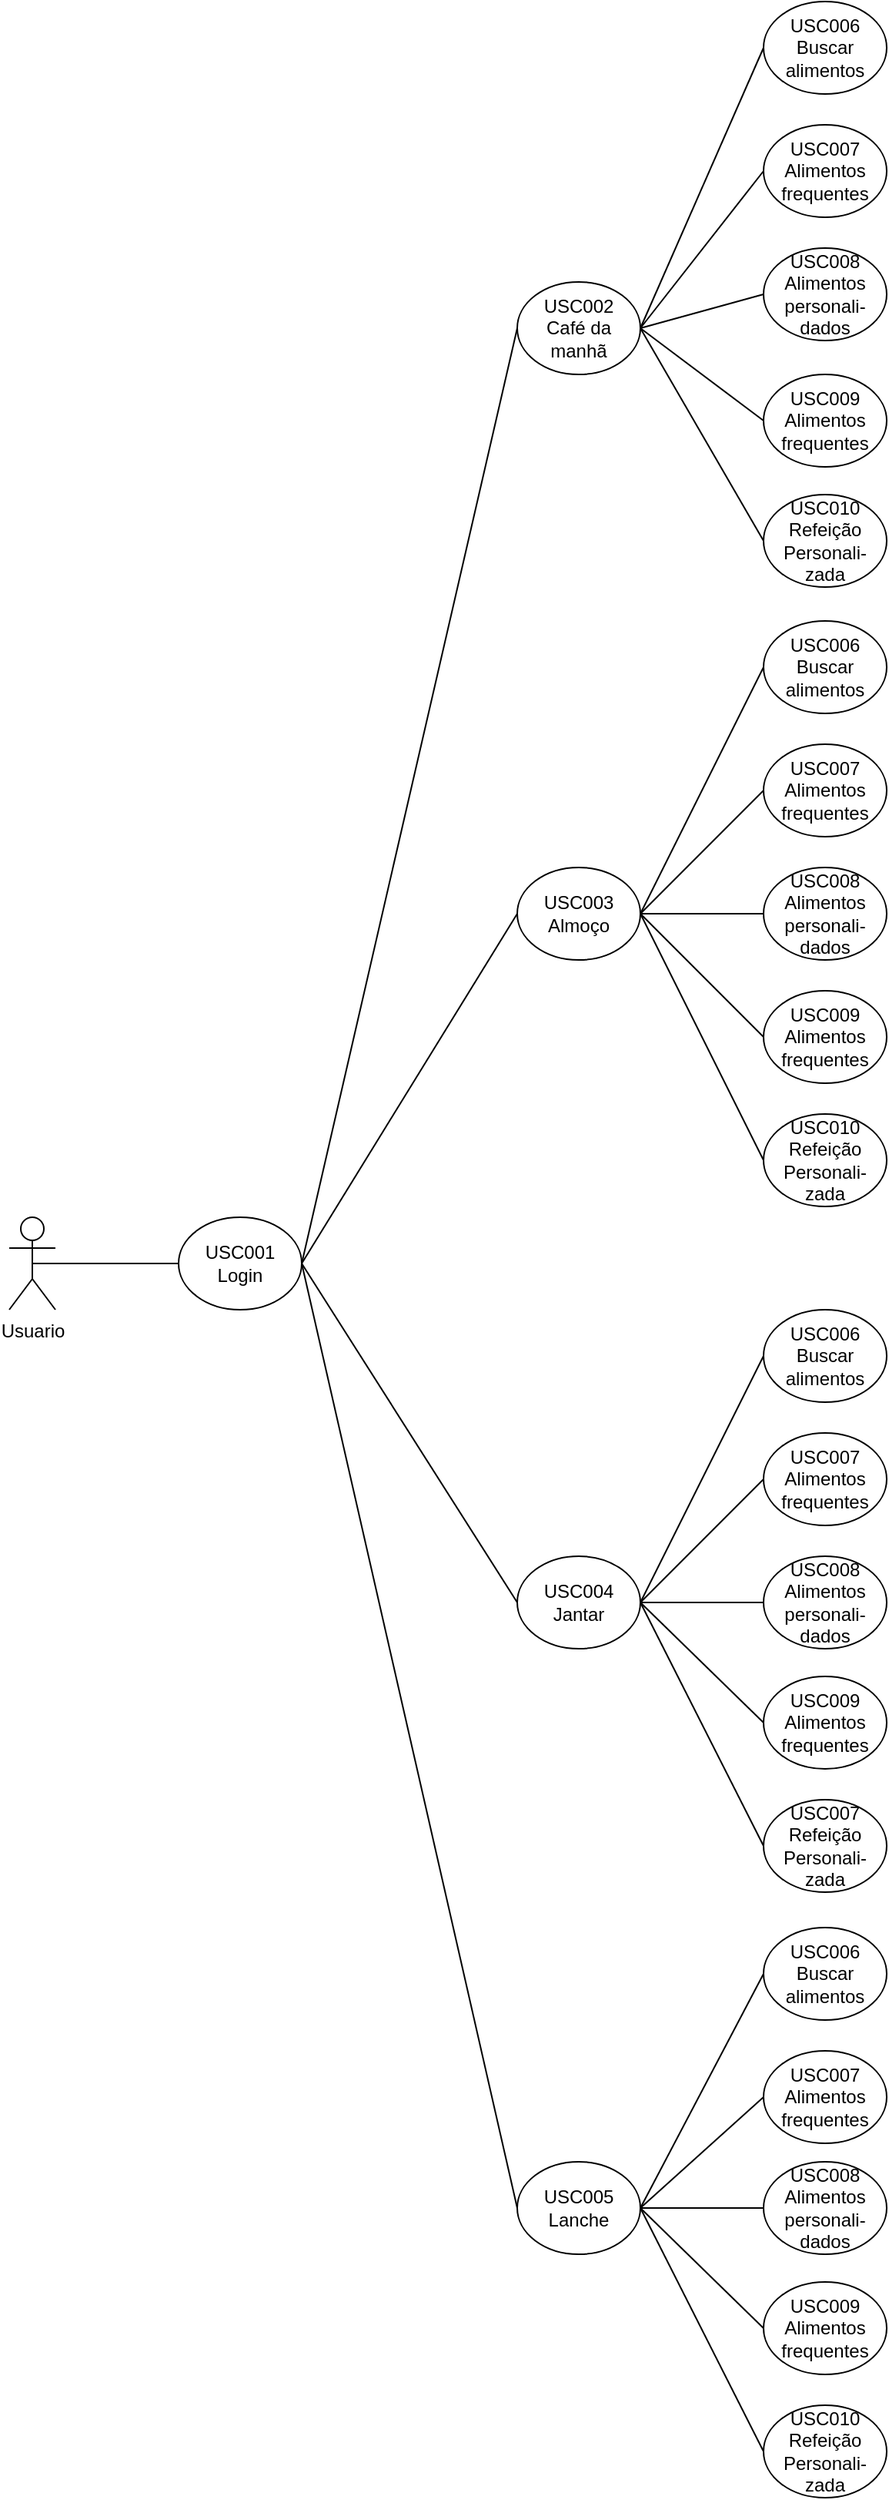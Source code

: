 <mxfile version="26.2.14">
  <diagram name="Página-1" id="x-2YHEiGtUuAu708nRld">
    <mxGraphModel dx="1172" dy="927" grid="1" gridSize="10" guides="1" tooltips="1" connect="1" arrows="1" fold="1" page="1" pageScale="1" pageWidth="2336" pageHeight="1654" math="0" shadow="0">
      <root>
        <mxCell id="0" />
        <mxCell id="1" parent="0" />
        <mxCell id="iOlNJ4PKD2sdGlTA0boe-1" value="Usuario" style="shape=umlActor;verticalLabelPosition=bottom;verticalAlign=top;html=1;outlineConnect=0;" vertex="1" parent="1">
          <mxGeometry x="30" y="799" width="30" height="60" as="geometry" />
        </mxCell>
        <mxCell id="iOlNJ4PKD2sdGlTA0boe-2" value="USC001&lt;div&gt;Login&lt;/div&gt;" style="ellipse;whiteSpace=wrap;html=1;" vertex="1" parent="1">
          <mxGeometry x="140" y="799" width="80" height="60" as="geometry" />
        </mxCell>
        <mxCell id="iOlNJ4PKD2sdGlTA0boe-3" value="USC002&lt;div&gt;Café da manhã&lt;/div&gt;" style="ellipse;whiteSpace=wrap;html=1;" vertex="1" parent="1">
          <mxGeometry x="360" y="192" width="80" height="60" as="geometry" />
        </mxCell>
        <mxCell id="iOlNJ4PKD2sdGlTA0boe-4" value="USC003&lt;div&gt;Almoço&lt;/div&gt;" style="ellipse;whiteSpace=wrap;html=1;" vertex="1" parent="1">
          <mxGeometry x="360" y="572" width="80" height="60" as="geometry" />
        </mxCell>
        <mxCell id="iOlNJ4PKD2sdGlTA0boe-5" value="USC004&lt;div&gt;Jantar&lt;/div&gt;" style="ellipse;whiteSpace=wrap;html=1;" vertex="1" parent="1">
          <mxGeometry x="360" y="1019" width="80" height="60" as="geometry" />
        </mxCell>
        <mxCell id="iOlNJ4PKD2sdGlTA0boe-6" value="USC005&lt;div&gt;Lanche&lt;/div&gt;" style="ellipse;whiteSpace=wrap;html=1;" vertex="1" parent="1">
          <mxGeometry x="360" y="1412" width="80" height="60" as="geometry" />
        </mxCell>
        <mxCell id="iOlNJ4PKD2sdGlTA0boe-7" value="USC006&lt;div&gt;Buscar alimentos&lt;/div&gt;" style="ellipse;whiteSpace=wrap;html=1;" vertex="1" parent="1">
          <mxGeometry x="520" y="10" width="80" height="60" as="geometry" />
        </mxCell>
        <mxCell id="iOlNJ4PKD2sdGlTA0boe-8" value="USC007&lt;div&gt;Alimentos frequentes&lt;/div&gt;" style="ellipse;whiteSpace=wrap;html=1;" vertex="1" parent="1">
          <mxGeometry x="520" y="90" width="80" height="60" as="geometry" />
        </mxCell>
        <mxCell id="iOlNJ4PKD2sdGlTA0boe-12" value="USC008&lt;div&gt;Alimentos personali-&lt;/div&gt;&lt;div&gt;dados&lt;/div&gt;" style="ellipse;whiteSpace=wrap;html=1;" vertex="1" parent="1">
          <mxGeometry x="520" y="170" width="80" height="60" as="geometry" />
        </mxCell>
        <mxCell id="iOlNJ4PKD2sdGlTA0boe-13" value="USC009&lt;div&gt;Alimentos frequentes&lt;/div&gt;" style="ellipse;whiteSpace=wrap;html=1;" vertex="1" parent="1">
          <mxGeometry x="520" y="252" width="80" height="60" as="geometry" />
        </mxCell>
        <mxCell id="iOlNJ4PKD2sdGlTA0boe-14" value="" style="endArrow=none;html=1;rounded=0;exitX=0.5;exitY=0.5;exitDx=0;exitDy=0;exitPerimeter=0;entryX=0;entryY=0.5;entryDx=0;entryDy=0;" edge="1" parent="1" source="iOlNJ4PKD2sdGlTA0boe-1" target="iOlNJ4PKD2sdGlTA0boe-2">
          <mxGeometry width="50" height="50" relative="1" as="geometry">
            <mxPoint x="120" y="382" as="sourcePoint" />
            <mxPoint x="170" y="332" as="targetPoint" />
          </mxGeometry>
        </mxCell>
        <mxCell id="iOlNJ4PKD2sdGlTA0boe-15" value="" style="endArrow=none;html=1;rounded=0;exitX=1;exitY=0.5;exitDx=0;exitDy=0;entryX=0;entryY=0.5;entryDx=0;entryDy=0;" edge="1" parent="1" source="iOlNJ4PKD2sdGlTA0boe-2" target="iOlNJ4PKD2sdGlTA0boe-3">
          <mxGeometry width="50" height="50" relative="1" as="geometry">
            <mxPoint x="225" y="292" as="sourcePoint" />
            <mxPoint x="320" y="292" as="targetPoint" />
          </mxGeometry>
        </mxCell>
        <mxCell id="iOlNJ4PKD2sdGlTA0boe-16" value="" style="endArrow=none;html=1;rounded=0;entryX=0;entryY=0.5;entryDx=0;entryDy=0;exitX=1;exitY=0.5;exitDx=0;exitDy=0;" edge="1" parent="1" source="iOlNJ4PKD2sdGlTA0boe-2" target="iOlNJ4PKD2sdGlTA0boe-4">
          <mxGeometry width="50" height="50" relative="1" as="geometry">
            <mxPoint x="320" y="372" as="sourcePoint" />
            <mxPoint x="370" y="202" as="targetPoint" />
          </mxGeometry>
        </mxCell>
        <mxCell id="iOlNJ4PKD2sdGlTA0boe-17" value="" style="endArrow=none;html=1;rounded=0;exitX=1;exitY=0.5;exitDx=0;exitDy=0;entryX=0;entryY=0.5;entryDx=0;entryDy=0;" edge="1" parent="1" source="iOlNJ4PKD2sdGlTA0boe-2" target="iOlNJ4PKD2sdGlTA0boe-5">
          <mxGeometry width="50" height="50" relative="1" as="geometry">
            <mxPoint x="340" y="392" as="sourcePoint" />
            <mxPoint x="380" y="212" as="targetPoint" />
          </mxGeometry>
        </mxCell>
        <mxCell id="iOlNJ4PKD2sdGlTA0boe-18" value="" style="endArrow=none;html=1;rounded=0;exitX=1;exitY=0.5;exitDx=0;exitDy=0;entryX=0;entryY=0.5;entryDx=0;entryDy=0;" edge="1" parent="1" source="iOlNJ4PKD2sdGlTA0boe-2" target="iOlNJ4PKD2sdGlTA0boe-6">
          <mxGeometry width="50" height="50" relative="1" as="geometry">
            <mxPoint x="350" y="402" as="sourcePoint" />
            <mxPoint x="390" y="222" as="targetPoint" />
          </mxGeometry>
        </mxCell>
        <mxCell id="iOlNJ4PKD2sdGlTA0boe-23" value="" style="endArrow=none;html=1;rounded=0;exitX=1;exitY=0.5;exitDx=0;exitDy=0;entryX=0;entryY=0.5;entryDx=0;entryDy=0;" edge="1" parent="1" source="iOlNJ4PKD2sdGlTA0boe-3" target="iOlNJ4PKD2sdGlTA0boe-7">
          <mxGeometry width="50" height="50" relative="1" as="geometry">
            <mxPoint x="450" y="142" as="sourcePoint" />
            <mxPoint x="520" y="62" as="targetPoint" />
          </mxGeometry>
        </mxCell>
        <mxCell id="iOlNJ4PKD2sdGlTA0boe-24" value="" style="endArrow=none;html=1;rounded=0;exitX=1;exitY=0.5;exitDx=0;exitDy=0;entryX=0;entryY=0.5;entryDx=0;entryDy=0;" edge="1" parent="1" source="iOlNJ4PKD2sdGlTA0boe-3" target="iOlNJ4PKD2sdGlTA0boe-8">
          <mxGeometry width="50" height="50" relative="1" as="geometry">
            <mxPoint x="450" y="212" as="sourcePoint" />
            <mxPoint x="530" y="92" as="targetPoint" />
          </mxGeometry>
        </mxCell>
        <mxCell id="iOlNJ4PKD2sdGlTA0boe-25" value="" style="endArrow=none;html=1;rounded=0;exitX=1;exitY=0.5;exitDx=0;exitDy=0;entryX=0;entryY=0.5;entryDx=0;entryDy=0;" edge="1" parent="1" source="iOlNJ4PKD2sdGlTA0boe-3" target="iOlNJ4PKD2sdGlTA0boe-12">
          <mxGeometry width="50" height="50" relative="1" as="geometry">
            <mxPoint x="460" y="222" as="sourcePoint" />
            <mxPoint x="540" y="102" as="targetPoint" />
          </mxGeometry>
        </mxCell>
        <mxCell id="iOlNJ4PKD2sdGlTA0boe-26" value="" style="endArrow=none;html=1;rounded=0;exitX=1;exitY=0.5;exitDx=0;exitDy=0;entryX=0;entryY=0.5;entryDx=0;entryDy=0;" edge="1" parent="1" source="iOlNJ4PKD2sdGlTA0boe-3" target="iOlNJ4PKD2sdGlTA0boe-13">
          <mxGeometry width="50" height="50" relative="1" as="geometry">
            <mxPoint x="470" y="232" as="sourcePoint" />
            <mxPoint x="550" y="112" as="targetPoint" />
          </mxGeometry>
        </mxCell>
        <mxCell id="iOlNJ4PKD2sdGlTA0boe-32" value="USC006&lt;div&gt;Buscar alimentos&lt;/div&gt;" style="ellipse;whiteSpace=wrap;html=1;" vertex="1" parent="1">
          <mxGeometry x="520" y="412" width="80" height="60" as="geometry" />
        </mxCell>
        <mxCell id="iOlNJ4PKD2sdGlTA0boe-33" value="USC007&lt;div&gt;Alimentos frequentes&lt;/div&gt;" style="ellipse;whiteSpace=wrap;html=1;" vertex="1" parent="1">
          <mxGeometry x="520" y="492" width="80" height="60" as="geometry" />
        </mxCell>
        <mxCell id="iOlNJ4PKD2sdGlTA0boe-34" value="USC008&lt;div&gt;Alimentos personali-&lt;/div&gt;&lt;div&gt;dados&lt;/div&gt;" style="ellipse;whiteSpace=wrap;html=1;" vertex="1" parent="1">
          <mxGeometry x="520" y="572" width="80" height="60" as="geometry" />
        </mxCell>
        <mxCell id="iOlNJ4PKD2sdGlTA0boe-35" value="USC009&lt;div&gt;Alimentos frequentes&lt;/div&gt;" style="ellipse;whiteSpace=wrap;html=1;" vertex="1" parent="1">
          <mxGeometry x="520" y="652" width="80" height="60" as="geometry" />
        </mxCell>
        <mxCell id="iOlNJ4PKD2sdGlTA0boe-36" value="USC006&lt;div&gt;Buscar alimentos&lt;/div&gt;" style="ellipse;whiteSpace=wrap;html=1;" vertex="1" parent="1">
          <mxGeometry x="520" y="859" width="80" height="60" as="geometry" />
        </mxCell>
        <mxCell id="iOlNJ4PKD2sdGlTA0boe-37" value="USC007&lt;div&gt;Alimentos frequentes&lt;/div&gt;" style="ellipse;whiteSpace=wrap;html=1;" vertex="1" parent="1">
          <mxGeometry x="520" y="939" width="80" height="60" as="geometry" />
        </mxCell>
        <mxCell id="iOlNJ4PKD2sdGlTA0boe-38" value="USC008&lt;div&gt;Alimentos personali-&lt;/div&gt;&lt;div&gt;dados&lt;/div&gt;" style="ellipse;whiteSpace=wrap;html=1;" vertex="1" parent="1">
          <mxGeometry x="520" y="1019" width="80" height="60" as="geometry" />
        </mxCell>
        <mxCell id="iOlNJ4PKD2sdGlTA0boe-39" value="USC009&lt;div&gt;Alimentos frequentes&lt;/div&gt;" style="ellipse;whiteSpace=wrap;html=1;" vertex="1" parent="1">
          <mxGeometry x="520" y="1097" width="80" height="60" as="geometry" />
        </mxCell>
        <mxCell id="iOlNJ4PKD2sdGlTA0boe-40" value="USC006&lt;div&gt;Buscar alimentos&lt;/div&gt;" style="ellipse;whiteSpace=wrap;html=1;" vertex="1" parent="1">
          <mxGeometry x="520" y="1260" width="80" height="60" as="geometry" />
        </mxCell>
        <mxCell id="iOlNJ4PKD2sdGlTA0boe-41" value="USC007&lt;div&gt;Alimentos frequentes&lt;/div&gt;" style="ellipse;whiteSpace=wrap;html=1;" vertex="1" parent="1">
          <mxGeometry x="520" y="1340" width="80" height="60" as="geometry" />
        </mxCell>
        <mxCell id="iOlNJ4PKD2sdGlTA0boe-42" value="USC008&lt;div&gt;Alimentos personali-&lt;/div&gt;&lt;div&gt;dados&lt;/div&gt;" style="ellipse;whiteSpace=wrap;html=1;" vertex="1" parent="1">
          <mxGeometry x="520" y="1412" width="80" height="60" as="geometry" />
        </mxCell>
        <mxCell id="iOlNJ4PKD2sdGlTA0boe-43" value="USC009&lt;div&gt;Alimentos frequentes&lt;/div&gt;" style="ellipse;whiteSpace=wrap;html=1;" vertex="1" parent="1">
          <mxGeometry x="520" y="1490" width="80" height="60" as="geometry" />
        </mxCell>
        <mxCell id="iOlNJ4PKD2sdGlTA0boe-45" value="" style="endArrow=none;html=1;rounded=0;entryX=0;entryY=0.5;entryDx=0;entryDy=0;exitX=1;exitY=0.5;exitDx=0;exitDy=0;" edge="1" parent="1" source="iOlNJ4PKD2sdGlTA0boe-6" target="iOlNJ4PKD2sdGlTA0boe-40">
          <mxGeometry width="50" height="50" relative="1" as="geometry">
            <mxPoint x="450" y="1432" as="sourcePoint" />
            <mxPoint x="520" y="1322" as="targetPoint" />
          </mxGeometry>
        </mxCell>
        <mxCell id="iOlNJ4PKD2sdGlTA0boe-46" value="" style="endArrow=none;html=1;rounded=0;exitX=1;exitY=0.5;exitDx=0;exitDy=0;entryX=0;entryY=0.5;entryDx=0;entryDy=0;" edge="1" parent="1" source="iOlNJ4PKD2sdGlTA0boe-6" target="iOlNJ4PKD2sdGlTA0boe-41">
          <mxGeometry width="50" height="50" relative="1" as="geometry">
            <mxPoint x="440" y="1442" as="sourcePoint" />
            <mxPoint x="520" y="1402" as="targetPoint" />
          </mxGeometry>
        </mxCell>
        <mxCell id="iOlNJ4PKD2sdGlTA0boe-47" value="" style="endArrow=none;html=1;rounded=0;exitX=1;exitY=0.5;exitDx=0;exitDy=0;entryX=0;entryY=0.5;entryDx=0;entryDy=0;" edge="1" parent="1" source="iOlNJ4PKD2sdGlTA0boe-6" target="iOlNJ4PKD2sdGlTA0boe-42">
          <mxGeometry width="50" height="50" relative="1" as="geometry">
            <mxPoint x="440" y="1442" as="sourcePoint" />
            <mxPoint x="520" y="1482" as="targetPoint" />
          </mxGeometry>
        </mxCell>
        <mxCell id="iOlNJ4PKD2sdGlTA0boe-48" value="" style="endArrow=none;html=1;rounded=0;exitX=1;exitY=0.5;exitDx=0;exitDy=0;entryX=0;entryY=0.5;entryDx=0;entryDy=0;" edge="1" parent="1" source="iOlNJ4PKD2sdGlTA0boe-6" target="iOlNJ4PKD2sdGlTA0boe-43">
          <mxGeometry width="50" height="50" relative="1" as="geometry">
            <mxPoint x="440" y="1442" as="sourcePoint" />
            <mxPoint x="520" y="1562" as="targetPoint" />
          </mxGeometry>
        </mxCell>
        <mxCell id="iOlNJ4PKD2sdGlTA0boe-49" value="" style="endArrow=none;html=1;rounded=0;exitX=1;exitY=0.5;exitDx=0;exitDy=0;entryX=0;entryY=0.5;entryDx=0;entryDy=0;" edge="1" parent="1" source="iOlNJ4PKD2sdGlTA0boe-5" target="iOlNJ4PKD2sdGlTA0boe-36">
          <mxGeometry width="50" height="50" relative="1" as="geometry">
            <mxPoint x="440" y="1062" as="sourcePoint" />
            <mxPoint x="520" y="942" as="targetPoint" />
          </mxGeometry>
        </mxCell>
        <mxCell id="iOlNJ4PKD2sdGlTA0boe-50" value="" style="endArrow=none;html=1;rounded=0;exitX=1;exitY=0.5;exitDx=0;exitDy=0;entryX=0;entryY=0.5;entryDx=0;entryDy=0;" edge="1" parent="1" source="iOlNJ4PKD2sdGlTA0boe-5" target="iOlNJ4PKD2sdGlTA0boe-37">
          <mxGeometry width="50" height="50" relative="1" as="geometry">
            <mxPoint x="440" y="1062" as="sourcePoint" />
            <mxPoint x="520" y="1022" as="targetPoint" />
          </mxGeometry>
        </mxCell>
        <mxCell id="iOlNJ4PKD2sdGlTA0boe-51" value="" style="endArrow=none;html=1;rounded=0;exitX=1;exitY=0.5;exitDx=0;exitDy=0;entryX=0;entryY=0.5;entryDx=0;entryDy=0;" edge="1" parent="1" source="iOlNJ4PKD2sdGlTA0boe-5" target="iOlNJ4PKD2sdGlTA0boe-38">
          <mxGeometry width="50" height="50" relative="1" as="geometry">
            <mxPoint x="440" y="1062" as="sourcePoint" />
            <mxPoint x="520" y="1102" as="targetPoint" />
          </mxGeometry>
        </mxCell>
        <mxCell id="iOlNJ4PKD2sdGlTA0boe-52" value="" style="endArrow=none;html=1;rounded=0;exitX=1;exitY=0.5;exitDx=0;exitDy=0;entryX=0;entryY=0.5;entryDx=0;entryDy=0;" edge="1" parent="1" source="iOlNJ4PKD2sdGlTA0boe-5" target="iOlNJ4PKD2sdGlTA0boe-39">
          <mxGeometry width="50" height="50" relative="1" as="geometry">
            <mxPoint x="440" y="1062" as="sourcePoint" />
            <mxPoint x="520" y="1182" as="targetPoint" />
          </mxGeometry>
        </mxCell>
        <mxCell id="iOlNJ4PKD2sdGlTA0boe-53" value="" style="endArrow=none;html=1;rounded=0;exitX=1;exitY=0.5;exitDx=0;exitDy=0;entryX=0;entryY=0.5;entryDx=0;entryDy=0;" edge="1" parent="1" source="iOlNJ4PKD2sdGlTA0boe-4" target="iOlNJ4PKD2sdGlTA0boe-32">
          <mxGeometry width="50" height="50" relative="1" as="geometry">
            <mxPoint x="440" y="602" as="sourcePoint" />
            <mxPoint x="520" y="482" as="targetPoint" />
          </mxGeometry>
        </mxCell>
        <mxCell id="iOlNJ4PKD2sdGlTA0boe-54" value="" style="endArrow=none;html=1;rounded=0;exitX=1;exitY=0.5;exitDx=0;exitDy=0;entryX=0;entryY=0.5;entryDx=0;entryDy=0;" edge="1" parent="1" source="iOlNJ4PKD2sdGlTA0boe-4" target="iOlNJ4PKD2sdGlTA0boe-33">
          <mxGeometry width="50" height="50" relative="1" as="geometry">
            <mxPoint x="440" y="602" as="sourcePoint" />
            <mxPoint x="520" y="562" as="targetPoint" />
          </mxGeometry>
        </mxCell>
        <mxCell id="iOlNJ4PKD2sdGlTA0boe-55" value="" style="endArrow=none;html=1;rounded=0;exitX=1;exitY=0.5;exitDx=0;exitDy=0;entryX=0;entryY=0.5;entryDx=0;entryDy=0;" edge="1" parent="1" source="iOlNJ4PKD2sdGlTA0boe-4" target="iOlNJ4PKD2sdGlTA0boe-34">
          <mxGeometry width="50" height="50" relative="1" as="geometry">
            <mxPoint x="440" y="602" as="sourcePoint" />
            <mxPoint x="520" y="642" as="targetPoint" />
          </mxGeometry>
        </mxCell>
        <mxCell id="iOlNJ4PKD2sdGlTA0boe-56" value="" style="endArrow=none;html=1;rounded=0;exitX=1;exitY=0.5;exitDx=0;exitDy=0;entryX=0;entryY=0.5;entryDx=0;entryDy=0;" edge="1" parent="1" source="iOlNJ4PKD2sdGlTA0boe-4" target="iOlNJ4PKD2sdGlTA0boe-35">
          <mxGeometry width="50" height="50" relative="1" as="geometry">
            <mxPoint x="440" y="602" as="sourcePoint" />
            <mxPoint x="520" y="722" as="targetPoint" />
          </mxGeometry>
        </mxCell>
        <mxCell id="iOlNJ4PKD2sdGlTA0boe-58" value="USC010&lt;div&gt;Refeição Personali-&lt;/div&gt;&lt;div&gt;zada&lt;/div&gt;" style="ellipse;whiteSpace=wrap;html=1;" vertex="1" parent="1">
          <mxGeometry x="520" y="330" width="80" height="60" as="geometry" />
        </mxCell>
        <mxCell id="iOlNJ4PKD2sdGlTA0boe-59" value="" style="endArrow=none;html=1;rounded=0;exitX=1;exitY=0.5;exitDx=0;exitDy=0;entryX=0;entryY=0.5;entryDx=0;entryDy=0;" edge="1" parent="1" source="iOlNJ4PKD2sdGlTA0boe-3" target="iOlNJ4PKD2sdGlTA0boe-58">
          <mxGeometry width="50" height="50" relative="1" as="geometry">
            <mxPoint x="450" y="232" as="sourcePoint" />
            <mxPoint x="530" y="352" as="targetPoint" />
          </mxGeometry>
        </mxCell>
        <mxCell id="iOlNJ4PKD2sdGlTA0boe-60" value="USC010&lt;div&gt;Refeição Personali-&lt;/div&gt;&lt;div&gt;zada&lt;/div&gt;" style="ellipse;whiteSpace=wrap;html=1;" vertex="1" parent="1">
          <mxGeometry x="520" y="732" width="80" height="60" as="geometry" />
        </mxCell>
        <mxCell id="iOlNJ4PKD2sdGlTA0boe-61" value="" style="endArrow=none;html=1;rounded=0;exitX=1;exitY=0.5;exitDx=0;exitDy=0;entryX=0;entryY=0.5;entryDx=0;entryDy=0;" edge="1" parent="1" source="iOlNJ4PKD2sdGlTA0boe-4" target="iOlNJ4PKD2sdGlTA0boe-60">
          <mxGeometry width="50" height="50" relative="1" as="geometry">
            <mxPoint x="440" y="602" as="sourcePoint" />
            <mxPoint x="520" y="762" as="targetPoint" />
          </mxGeometry>
        </mxCell>
        <mxCell id="iOlNJ4PKD2sdGlTA0boe-62" value="USC007&lt;div&gt;Refeição Personali-&lt;/div&gt;&lt;div&gt;zada&lt;/div&gt;" style="ellipse;whiteSpace=wrap;html=1;" vertex="1" parent="1">
          <mxGeometry x="520" y="1177" width="80" height="60" as="geometry" />
        </mxCell>
        <mxCell id="iOlNJ4PKD2sdGlTA0boe-63" value="" style="endArrow=none;html=1;rounded=0;exitX=1;exitY=0.5;exitDx=0;exitDy=0;entryX=0;entryY=0.5;entryDx=0;entryDy=0;" edge="1" parent="1" source="iOlNJ4PKD2sdGlTA0boe-5" target="iOlNJ4PKD2sdGlTA0boe-62">
          <mxGeometry width="50" height="50" relative="1" as="geometry">
            <mxPoint x="450" y="1072" as="sourcePoint" />
            <mxPoint x="530" y="1192" as="targetPoint" />
          </mxGeometry>
        </mxCell>
        <mxCell id="iOlNJ4PKD2sdGlTA0boe-64" value="USC010&lt;div&gt;Refeição Personali-&lt;/div&gt;&lt;div&gt;zada&lt;/div&gt;" style="ellipse;whiteSpace=wrap;html=1;" vertex="1" parent="1">
          <mxGeometry x="520" y="1570" width="80" height="60" as="geometry" />
        </mxCell>
        <mxCell id="iOlNJ4PKD2sdGlTA0boe-65" value="" style="endArrow=none;html=1;rounded=0;exitX=1;exitY=0.5;exitDx=0;exitDy=0;entryX=0;entryY=0.5;entryDx=0;entryDy=0;" edge="1" parent="1" source="iOlNJ4PKD2sdGlTA0boe-6" target="iOlNJ4PKD2sdGlTA0boe-64">
          <mxGeometry width="50" height="50" relative="1" as="geometry">
            <mxPoint x="450" y="1452" as="sourcePoint" />
            <mxPoint x="530" y="1530" as="targetPoint" />
          </mxGeometry>
        </mxCell>
      </root>
    </mxGraphModel>
  </diagram>
</mxfile>
